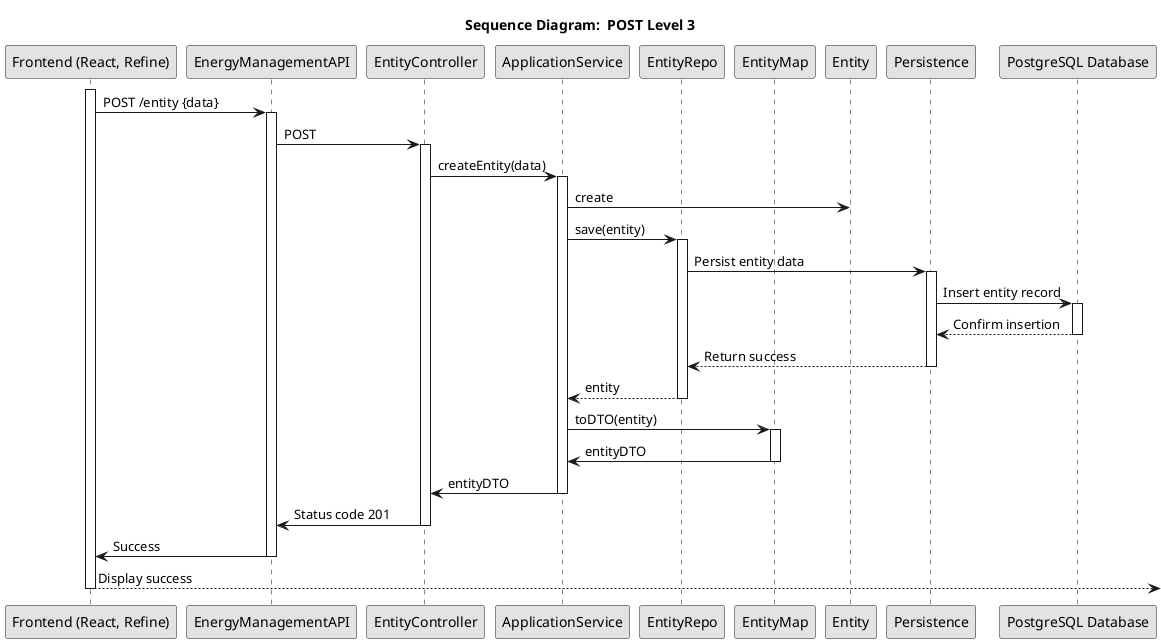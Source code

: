 ```plantuml
@startuml post3
skinparam Monochrome true
skinparam PackageStyle rectangle
skinparam Shadowing false

title Sequence Diagram:  POST Level 3

participant "Frontend (React, Refine)" as SPA
participant "EnergyManagementAPI" as API
participant "EntityController" as Controller
participant "ApplicationService" as Service
participant "EntityRepo" as Repo
participant "EntityMap" as Map
participant "Entity" as Entity
participant "Persistence" as Pers
participant "PostgreSQL Database" as DB

activate SPA
SPA -> API : POST /entity {data}
activate API
API -> Controller : POST
activate Controller
Controller -> Service : createEntity(data)
activate Service
Service -> Entity : create
Service -> Repo : save(entity)
activate Repo
Repo -> Pers : Persist entity data
activate Pers
Pers -> DB : Insert entity record
activate DB
DB --> Pers : Confirm insertion
deactivate DB
Pers --> Repo : Return success
deactivate Pers
Repo --> Service : entity
deactivate Repo
Service -> Map : toDTO(entity)
activate Map
Map -> Service : entityDTO
deactivate Map
Service -> Controller : entityDTO
deactivate Service
Controller -> API : Status code 201
deactivate Controller
API -> SPA : Success
deactivate API
SPA --> : Display success
deactivate SPA

@enduml
```
